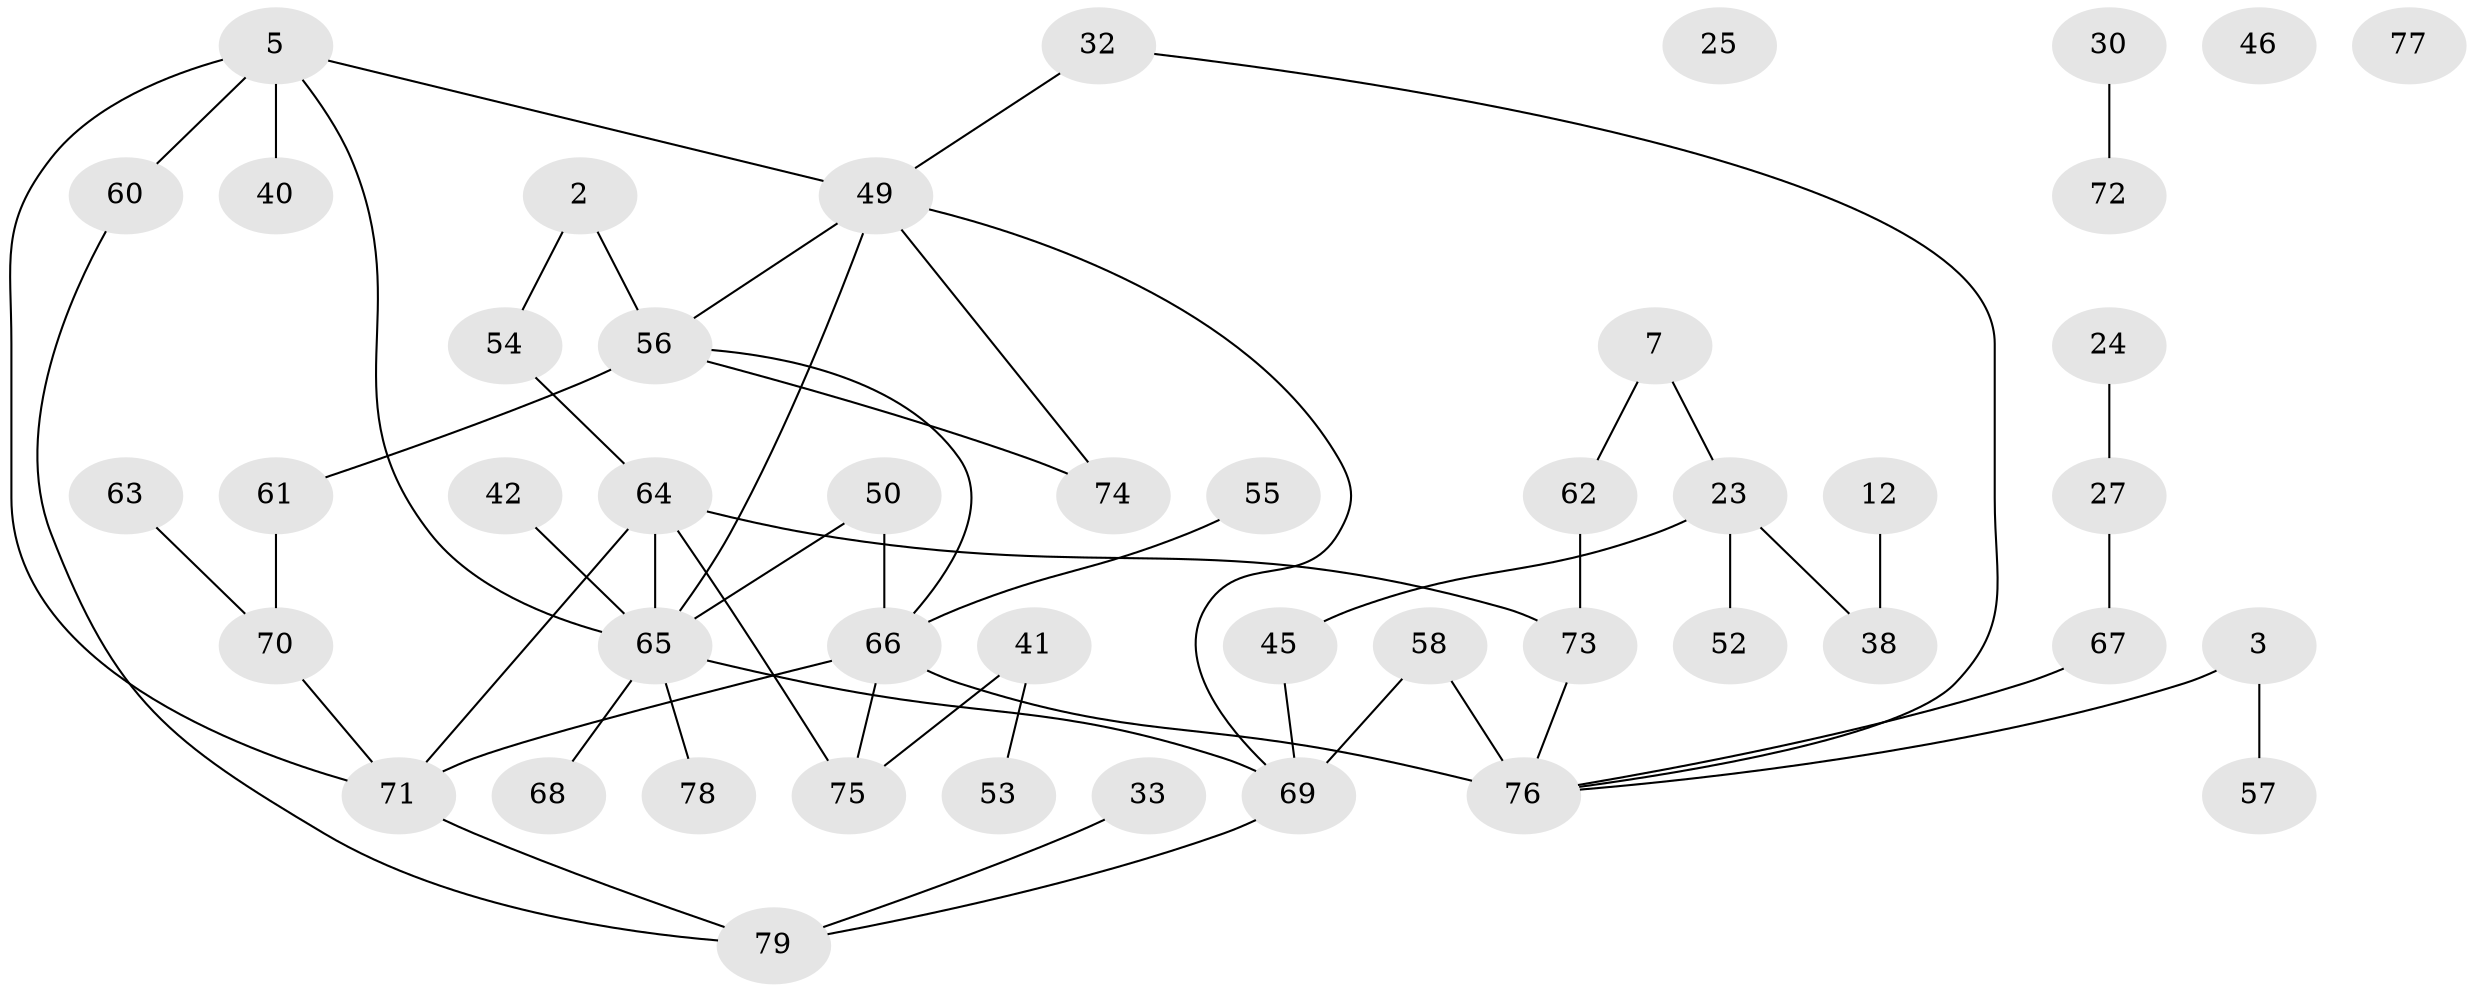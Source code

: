 // original degree distribution, {2: 0.27848101265822783, 3: 0.27848101265822783, 5: 0.0379746835443038, 4: 0.12658227848101267, 6: 0.02531645569620253, 1: 0.21518987341772153, 0: 0.0379746835443038}
// Generated by graph-tools (version 1.1) at 2025/42/03/04/25 21:42:42]
// undirected, 47 vertices, 57 edges
graph export_dot {
graph [start="1"]
  node [color=gray90,style=filled];
  2;
  3;
  5;
  7;
  12;
  23;
  24;
  25;
  27;
  30;
  32;
  33;
  38;
  40;
  41;
  42;
  45;
  46;
  49 [super="+36+47"];
  50;
  52;
  53;
  54;
  55;
  56 [super="+11+35"];
  57;
  58;
  60;
  61 [super="+21"];
  62;
  63;
  64 [super="+28+34"];
  65 [super="+20+51"];
  66 [super="+1+18+31+48"];
  67;
  68;
  69 [super="+6+29"];
  70;
  71 [super="+8"];
  72;
  73 [super="+19"];
  74;
  75 [super="+16+17"];
  76 [super="+26"];
  77;
  78;
  79 [super="+59+22"];
  2 -- 54;
  2 -- 56;
  3 -- 57;
  3 -- 76;
  5 -- 40;
  5 -- 60;
  5 -- 65;
  5 -- 71;
  5 -- 49;
  7 -- 23;
  7 -- 62;
  12 -- 38;
  23 -- 38;
  23 -- 45;
  23 -- 52;
  24 -- 27;
  27 -- 67;
  30 -- 72;
  32 -- 49;
  32 -- 76;
  33 -- 79;
  41 -- 53;
  41 -- 75;
  42 -- 65;
  45 -- 69;
  49 -- 69;
  49 -- 74;
  49 -- 56;
  49 -- 65;
  50 -- 65;
  50 -- 66;
  54 -- 64;
  55 -- 66;
  56 -- 74;
  56 -- 66;
  56 -- 61;
  58 -- 69;
  58 -- 76;
  60 -- 79;
  61 -- 70;
  62 -- 73 [weight=2];
  63 -- 70;
  64 -- 73;
  64 -- 75 [weight=2];
  64 -- 71 [weight=2];
  64 -- 65;
  65 -- 68;
  65 -- 69;
  65 -- 78;
  66 -- 76 [weight=3];
  66 -- 71 [weight=2];
  66 -- 75;
  67 -- 76;
  69 -- 79 [weight=2];
  70 -- 71;
  71 -- 79 [weight=2];
  73 -- 76;
}
